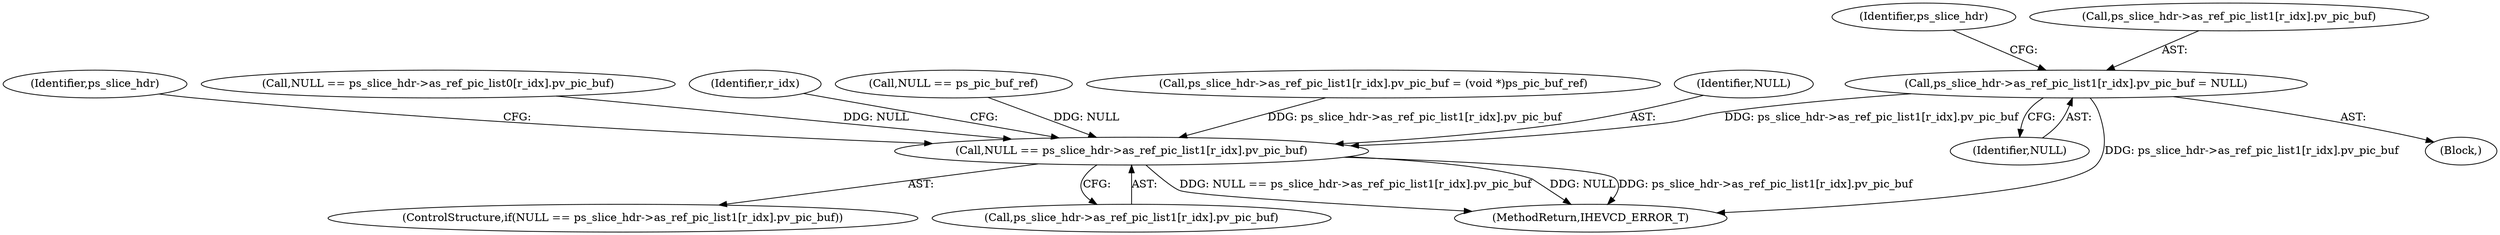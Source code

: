digraph "0_Android_913d9e8d93d6b81bb8eac3fc2c1426651f5b259d@array" {
"1002176" [label="(Call,ps_slice_hdr->as_ref_pic_list1[r_idx].pv_pic_buf = NULL)"];
"1002365" [label="(Call,NULL == ps_slice_hdr->as_ref_pic_list1[r_idx].pv_pic_buf)"];
"1002365" [label="(Call,NULL == ps_slice_hdr->as_ref_pic_list1[r_idx].pv_pic_buf)"];
"1002379" [label="(Identifier,ps_slice_hdr)"];
"1002286" [label="(Call,NULL == ps_slice_hdr->as_ref_pic_list0[r_idx].pv_pic_buf)"];
"1002362" [label="(Identifier,r_idx)"];
"1002184" [label="(Identifier,NULL)"];
"1002364" [label="(ControlStructure,if(NULL == ps_slice_hdr->as_ref_pic_list1[r_idx].pv_pic_buf))"];
"1002244" [label="(Call,NULL == ps_pic_buf_ref)"];
"1002375" [label="(Call,ps_slice_hdr->as_ref_pic_list1[r_idx].pv_pic_buf = (void *)ps_pic_buf_ref)"];
"1002189" [label="(Identifier,ps_slice_hdr)"];
"1002366" [label="(Identifier,NULL)"];
"1002367" [label="(Call,ps_slice_hdr->as_ref_pic_list1[r_idx].pv_pic_buf)"];
"1002617" [label="(MethodReturn,IHEVCD_ERROR_T)"];
"1002176" [label="(Call,ps_slice_hdr->as_ref_pic_list1[r_idx].pv_pic_buf = NULL)"];
"1002157" [label="(Block,)"];
"1002177" [label="(Call,ps_slice_hdr->as_ref_pic_list1[r_idx].pv_pic_buf)"];
"1002176" -> "1002157"  [label="AST: "];
"1002176" -> "1002184"  [label="CFG: "];
"1002177" -> "1002176"  [label="AST: "];
"1002184" -> "1002176"  [label="AST: "];
"1002189" -> "1002176"  [label="CFG: "];
"1002176" -> "1002617"  [label="DDG: ps_slice_hdr->as_ref_pic_list1[r_idx].pv_pic_buf"];
"1002176" -> "1002365"  [label="DDG: ps_slice_hdr->as_ref_pic_list1[r_idx].pv_pic_buf"];
"1002365" -> "1002364"  [label="AST: "];
"1002365" -> "1002367"  [label="CFG: "];
"1002366" -> "1002365"  [label="AST: "];
"1002367" -> "1002365"  [label="AST: "];
"1002379" -> "1002365"  [label="CFG: "];
"1002362" -> "1002365"  [label="CFG: "];
"1002365" -> "1002617"  [label="DDG: NULL == ps_slice_hdr->as_ref_pic_list1[r_idx].pv_pic_buf"];
"1002365" -> "1002617"  [label="DDG: NULL"];
"1002365" -> "1002617"  [label="DDG: ps_slice_hdr->as_ref_pic_list1[r_idx].pv_pic_buf"];
"1002244" -> "1002365"  [label="DDG: NULL"];
"1002286" -> "1002365"  [label="DDG: NULL"];
"1002375" -> "1002365"  [label="DDG: ps_slice_hdr->as_ref_pic_list1[r_idx].pv_pic_buf"];
}
